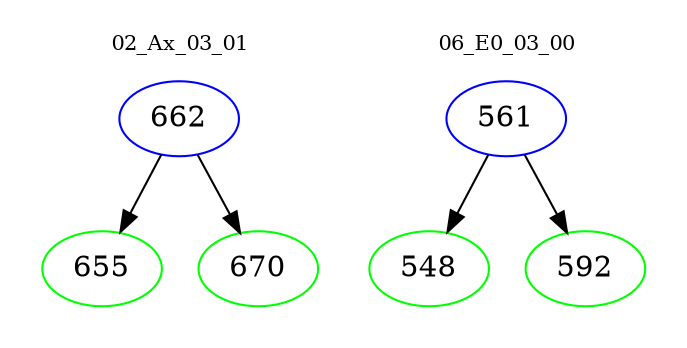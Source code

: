 digraph{
subgraph cluster_0 {
color = white
label = "02_Ax_03_01";
fontsize=10;
T0_662 [label="662", color="blue"]
T0_662 -> T0_655 [color="black"]
T0_655 [label="655", color="green"]
T0_662 -> T0_670 [color="black"]
T0_670 [label="670", color="green"]
}
subgraph cluster_1 {
color = white
label = "06_E0_03_00";
fontsize=10;
T1_561 [label="561", color="blue"]
T1_561 -> T1_548 [color="black"]
T1_548 [label="548", color="green"]
T1_561 -> T1_592 [color="black"]
T1_592 [label="592", color="green"]
}
}
